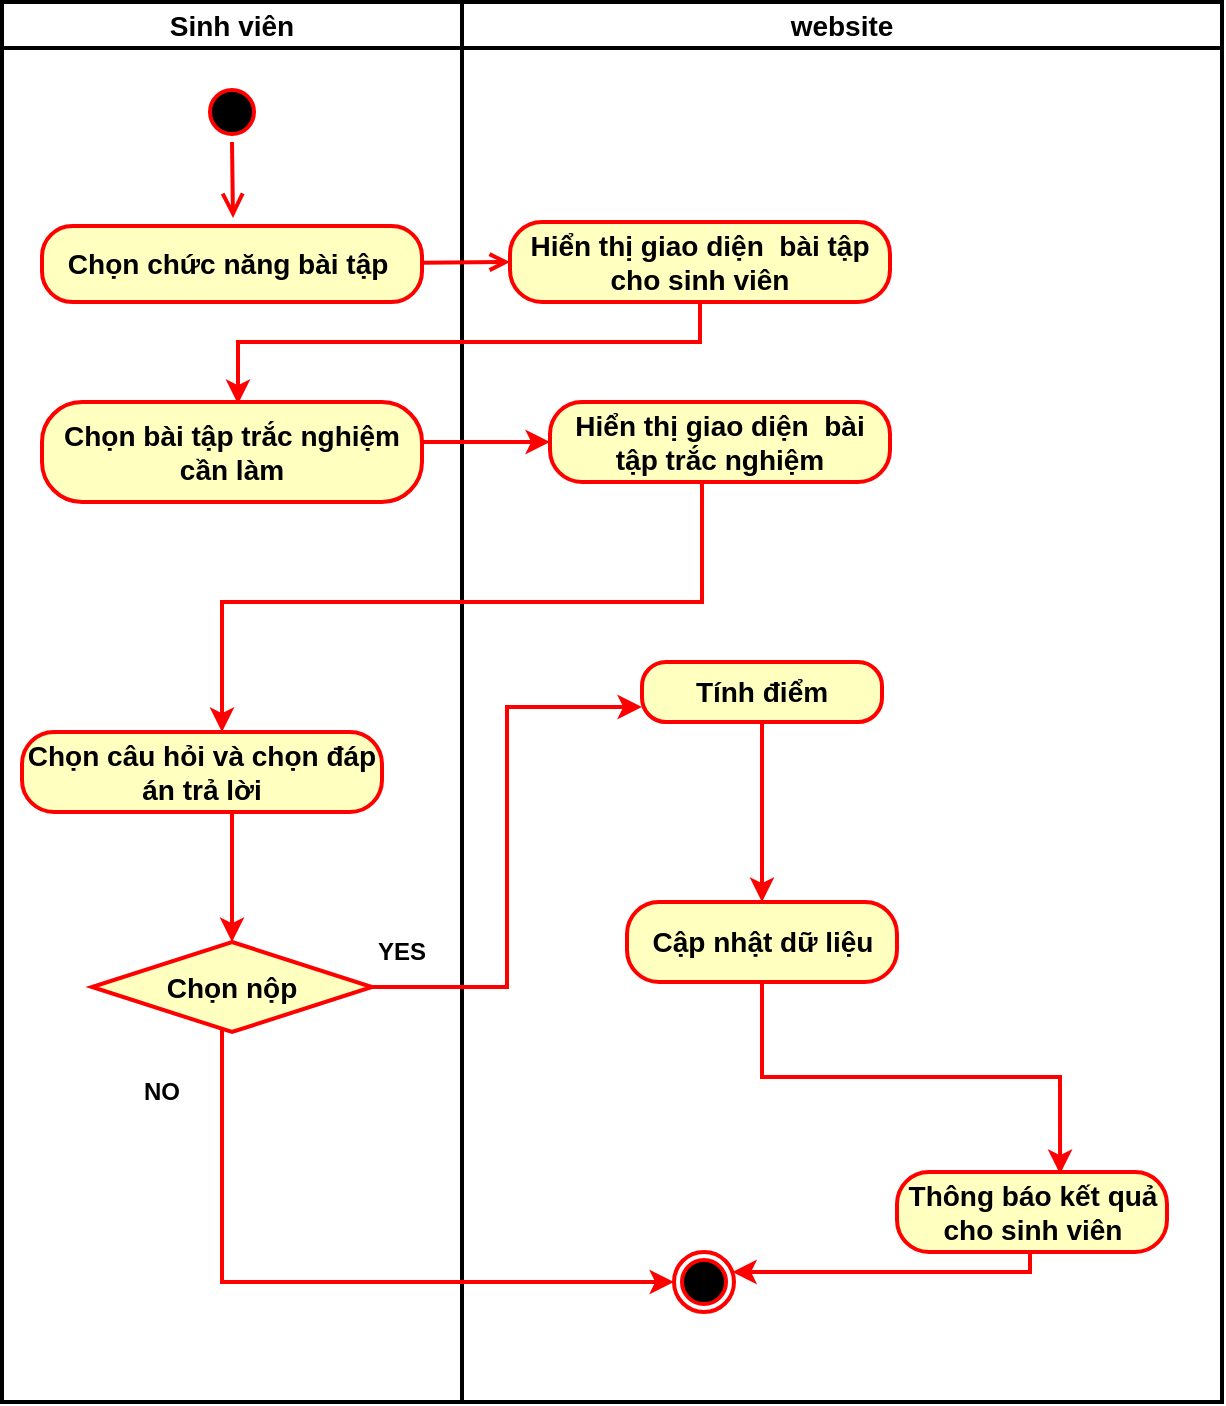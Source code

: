 <mxfile version="20.0.1" type="device"><diagram id="m7OIMDfN2VhIVN8eEvm4" name="Page-1"><mxGraphModel dx="1422" dy="705" grid="1" gridSize="10" guides="1" tooltips="1" connect="1" arrows="1" fold="1" page="1" pageScale="1" pageWidth="827" pageHeight="1169" math="0" shadow="0"><root><mxCell id="0"/><mxCell id="1" parent="0"/><mxCell id="QCTCvbxPgcRfFbK9nguW-1" value="Sinh viên" style="swimlane;whiteSpace=wrap;fontStyle=1;fontSize=14;strokeWidth=2;" vertex="1" parent="1"><mxGeometry x="140" y="50" width="230" height="700" as="geometry"/></mxCell><mxCell id="QCTCvbxPgcRfFbK9nguW-2" value="" style="ellipse;shape=startState;fillColor=#000000;strokeColor=#ff0000;fontStyle=1;fontSize=14;strokeWidth=2;" vertex="1" parent="QCTCvbxPgcRfFbK9nguW-1"><mxGeometry x="100" y="40" width="30" height="30" as="geometry"/></mxCell><mxCell id="QCTCvbxPgcRfFbK9nguW-3" value="" style="edgeStyle=elbowEdgeStyle;elbow=horizontal;verticalAlign=bottom;endArrow=open;endSize=8;strokeColor=#FF0000;endFill=1;rounded=0;fontStyle=1;fontSize=14;entryX=0.507;entryY=-0.105;entryDx=0;entryDy=0;entryPerimeter=0;exitX=0.5;exitY=1;exitDx=0;exitDy=0;strokeWidth=2;" edge="1" parent="QCTCvbxPgcRfFbK9nguW-1" source="QCTCvbxPgcRfFbK9nguW-2" target="QCTCvbxPgcRfFbK9nguW-4"><mxGeometry x="100" y="40" as="geometry"><mxPoint x="115.5" y="110" as="targetPoint"/></mxGeometry></mxCell><mxCell id="QCTCvbxPgcRfFbK9nguW-4" value="&lt;span style=&quot;font-size: 14px;&quot;&gt;Chọn chức năng bài tập&amp;nbsp;&lt;/span&gt;" style="rounded=1;whiteSpace=wrap;html=1;arcSize=40;fontColor=#000000;fillColor=#ffffc0;strokeColor=#ff0000;fontStyle=1;fontSize=14;strokeWidth=2;" vertex="1" parent="QCTCvbxPgcRfFbK9nguW-1"><mxGeometry x="20" y="112" width="190" height="38" as="geometry"/></mxCell><mxCell id="QCTCvbxPgcRfFbK9nguW-5" value="Chọn bài tập trắc nghiệm cần làm" style="rounded=1;whiteSpace=wrap;html=1;arcSize=40;fontColor=#000000;fillColor=#ffffc0;strokeColor=#ff0000;fontStyle=1;fontSize=14;strokeWidth=2;" vertex="1" parent="QCTCvbxPgcRfFbK9nguW-1"><mxGeometry x="20" y="200" width="190" height="50" as="geometry"/></mxCell><mxCell id="QCTCvbxPgcRfFbK9nguW-35" style="edgeStyle=orthogonalEdgeStyle;rounded=0;orthogonalLoop=1;jettySize=auto;html=1;entryX=0.5;entryY=0;entryDx=0;entryDy=0;strokeWidth=2;strokeColor=#FF0000;" edge="1" parent="QCTCvbxPgcRfFbK9nguW-1" source="QCTCvbxPgcRfFbK9nguW-6" target="QCTCvbxPgcRfFbK9nguW-33"><mxGeometry relative="1" as="geometry"><Array as="points"><mxPoint x="115" y="430"/><mxPoint x="115" y="430"/></Array></mxGeometry></mxCell><mxCell id="QCTCvbxPgcRfFbK9nguW-6" value="Chọn câu hỏi và chọn đáp án trả lời" style="rounded=1;whiteSpace=wrap;html=1;arcSize=40;fontColor=#000000;fillColor=#ffffc0;strokeColor=#ff0000;fontStyle=1;fontSize=14;strokeWidth=2;" vertex="1" parent="QCTCvbxPgcRfFbK9nguW-1"><mxGeometry x="10" y="365" width="180" height="40" as="geometry"/></mxCell><mxCell id="QCTCvbxPgcRfFbK9nguW-33" value="Chọn nộp" style="rhombus;whiteSpace=wrap;html=1;fillColor=#ffffc0;strokeColor=#ff0000;fontSize=14;fontStyle=1;strokeWidth=2;" vertex="1" parent="QCTCvbxPgcRfFbK9nguW-1"><mxGeometry x="45" y="470" width="140" height="45" as="geometry"/></mxCell><mxCell id="QCTCvbxPgcRfFbK9nguW-22" value="NO" style="text;html=1;strokeColor=none;fillColor=none;align=center;verticalAlign=middle;whiteSpace=wrap;rounded=0;fontStyle=1;strokeWidth=2;" vertex="1" parent="QCTCvbxPgcRfFbK9nguW-1"><mxGeometry x="50" y="530" width="60" height="30" as="geometry"/></mxCell><mxCell id="QCTCvbxPgcRfFbK9nguW-23" value="YES" style="text;html=1;strokeColor=none;fillColor=none;align=center;verticalAlign=middle;whiteSpace=wrap;rounded=0;fontStyle=1;strokeWidth=2;" vertex="1" parent="QCTCvbxPgcRfFbK9nguW-1"><mxGeometry x="170" y="460" width="60" height="30" as="geometry"/></mxCell><mxCell id="QCTCvbxPgcRfFbK9nguW-10" value="website" style="swimlane;whiteSpace=wrap;fontStyle=1;fontSize=14;strokeWidth=2;" vertex="1" parent="1"><mxGeometry x="370" y="50" width="380" height="700" as="geometry"/></mxCell><mxCell id="QCTCvbxPgcRfFbK9nguW-11" value="" style="ellipse;shape=endState;fillColor=#000000;strokeColor=#ff0000;fontStyle=1;fontSize=14;strokeWidth=2;" vertex="1" parent="QCTCvbxPgcRfFbK9nguW-10"><mxGeometry x="106" y="625" width="30" height="30" as="geometry"/></mxCell><mxCell id="QCTCvbxPgcRfFbK9nguW-15" value="Hiển thị giao diện&amp;nbsp; bài tập trắc nghiệm" style="rounded=1;whiteSpace=wrap;html=1;arcSize=40;fontColor=#000000;fillColor=#ffffc0;strokeColor=#ff0000;fontStyle=1;fontSize=14;strokeWidth=2;" vertex="1" parent="QCTCvbxPgcRfFbK9nguW-10"><mxGeometry x="44" y="200" width="170" height="40" as="geometry"/></mxCell><mxCell id="QCTCvbxPgcRfFbK9nguW-16" value="&lt;span style=&quot;font-size: 14px;&quot;&gt;Hiển thị giao diện&amp;nbsp; bài tập cho sinh viên&lt;/span&gt;" style="rounded=1;whiteSpace=wrap;html=1;arcSize=40;fontColor=#000000;fillColor=#ffffc0;strokeColor=#ff0000;fontStyle=1;fontSize=14;strokeWidth=2;" vertex="1" parent="QCTCvbxPgcRfFbK9nguW-10"><mxGeometry x="24" y="110" width="190" height="40" as="geometry"/></mxCell><mxCell id="QCTCvbxPgcRfFbK9nguW-18" style="edgeStyle=orthogonalEdgeStyle;rounded=0;orthogonalLoop=1;jettySize=auto;html=1;strokeColor=#FF0000;fontStyle=1;strokeWidth=2;" edge="1" parent="QCTCvbxPgcRfFbK9nguW-10" source="QCTCvbxPgcRfFbK9nguW-19" target="QCTCvbxPgcRfFbK9nguW-11"><mxGeometry relative="1" as="geometry"><Array as="points"><mxPoint x="284" y="635"/></Array></mxGeometry></mxCell><mxCell id="QCTCvbxPgcRfFbK9nguW-19" value="Thông báo kết quả cho sinh viên" style="rounded=1;whiteSpace=wrap;html=1;arcSize=40;fontColor=#000000;fillColor=#ffffc0;strokeColor=#ff0000;fontStyle=1;fontSize=14;strokeWidth=2;" vertex="1" parent="QCTCvbxPgcRfFbK9nguW-10"><mxGeometry x="217.5" y="585" width="135" height="40" as="geometry"/></mxCell><mxCell id="QCTCvbxPgcRfFbK9nguW-38" style="edgeStyle=orthogonalEdgeStyle;rounded=0;orthogonalLoop=1;jettySize=auto;html=1;entryX=0.604;entryY=0.025;entryDx=0;entryDy=0;entryPerimeter=0;strokeColor=#FF0000;strokeWidth=2;" edge="1" parent="QCTCvbxPgcRfFbK9nguW-10" source="QCTCvbxPgcRfFbK9nguW-21" target="QCTCvbxPgcRfFbK9nguW-19"><mxGeometry relative="1" as="geometry"/></mxCell><mxCell id="QCTCvbxPgcRfFbK9nguW-21" value="Cập nhật dữ liệu" style="rounded=1;whiteSpace=wrap;html=1;arcSize=40;fontColor=#000000;fillColor=#ffffc0;strokeColor=#ff0000;fontStyle=1;fontSize=14;strokeWidth=2;" vertex="1" parent="QCTCvbxPgcRfFbK9nguW-10"><mxGeometry x="82.5" y="450" width="135" height="40" as="geometry"/></mxCell><mxCell id="QCTCvbxPgcRfFbK9nguW-39" style="edgeStyle=orthogonalEdgeStyle;rounded=0;orthogonalLoop=1;jettySize=auto;html=1;strokeColor=#FF0000;strokeWidth=2;" edge="1" parent="QCTCvbxPgcRfFbK9nguW-10" source="QCTCvbxPgcRfFbK9nguW-32" target="QCTCvbxPgcRfFbK9nguW-21"><mxGeometry relative="1" as="geometry"/></mxCell><mxCell id="QCTCvbxPgcRfFbK9nguW-32" value="Tính điểm" style="rounded=1;whiteSpace=wrap;html=1;arcSize=40;fontColor=#000000;fillColor=#ffffc0;strokeColor=#ff0000;fontStyle=1;fontSize=14;strokeWidth=2;" vertex="1" parent="QCTCvbxPgcRfFbK9nguW-10"><mxGeometry x="90" y="330" width="120" height="30" as="geometry"/></mxCell><mxCell id="QCTCvbxPgcRfFbK9nguW-24" value="" style="endArrow=open;strokeColor=#FF0000;endFill=1;rounded=0;entryX=0;entryY=0.5;entryDx=0;entryDy=0;fontStyle=1;fontSize=14;strokeWidth=2;" edge="1" parent="1" source="QCTCvbxPgcRfFbK9nguW-4" target="QCTCvbxPgcRfFbK9nguW-16"><mxGeometry relative="1" as="geometry"><mxPoint x="270" y="210" as="sourcePoint"/><mxPoint x="255.5" y="262" as="targetPoint"/></mxGeometry></mxCell><mxCell id="QCTCvbxPgcRfFbK9nguW-25" style="edgeStyle=orthogonalEdgeStyle;rounded=0;orthogonalLoop=1;jettySize=auto;html=1;strokeColor=#FF0000;fontStyle=1;strokeWidth=2;" edge="1" parent="1" source="QCTCvbxPgcRfFbK9nguW-16"><mxGeometry relative="1" as="geometry"><mxPoint x="258" y="251" as="targetPoint"/><Array as="points"><mxPoint x="489" y="220"/><mxPoint x="258" y="220"/></Array></mxGeometry></mxCell><mxCell id="QCTCvbxPgcRfFbK9nguW-26" style="edgeStyle=orthogonalEdgeStyle;rounded=0;orthogonalLoop=1;jettySize=auto;html=1;entryX=0;entryY=0.5;entryDx=0;entryDy=0;strokeColor=#FF0000;fontStyle=1;strokeWidth=2;" edge="1" parent="1" source="QCTCvbxPgcRfFbK9nguW-5" target="QCTCvbxPgcRfFbK9nguW-15"><mxGeometry relative="1" as="geometry"><Array as="points"><mxPoint x="390" y="270"/><mxPoint x="390" y="270"/></Array></mxGeometry></mxCell><mxCell id="QCTCvbxPgcRfFbK9nguW-27" style="edgeStyle=orthogonalEdgeStyle;rounded=0;orthogonalLoop=1;jettySize=auto;html=1;strokeColor=#FF0000;fontStyle=1;strokeWidth=2;" edge="1" parent="1" source="QCTCvbxPgcRfFbK9nguW-15" target="QCTCvbxPgcRfFbK9nguW-6"><mxGeometry relative="1" as="geometry"><Array as="points"><mxPoint x="490" y="350"/><mxPoint x="250" y="350"/></Array></mxGeometry></mxCell><mxCell id="QCTCvbxPgcRfFbK9nguW-34" style="edgeStyle=orthogonalEdgeStyle;rounded=0;orthogonalLoop=1;jettySize=auto;html=1;entryX=0;entryY=0.5;entryDx=0;entryDy=0;strokeWidth=2;strokeColor=#FF0000;" edge="1" parent="1" source="QCTCvbxPgcRfFbK9nguW-33" target="QCTCvbxPgcRfFbK9nguW-11"><mxGeometry relative="1" as="geometry"><Array as="points"><mxPoint x="250" y="690"/></Array></mxGeometry></mxCell><mxCell id="QCTCvbxPgcRfFbK9nguW-36" style="edgeStyle=orthogonalEdgeStyle;rounded=0;orthogonalLoop=1;jettySize=auto;html=1;entryX=0;entryY=0.75;entryDx=0;entryDy=0;strokeColor=#FF0000;strokeWidth=2;" edge="1" parent="1" source="QCTCvbxPgcRfFbK9nguW-33" target="QCTCvbxPgcRfFbK9nguW-32"><mxGeometry relative="1" as="geometry"/></mxCell></root></mxGraphModel></diagram></mxfile>